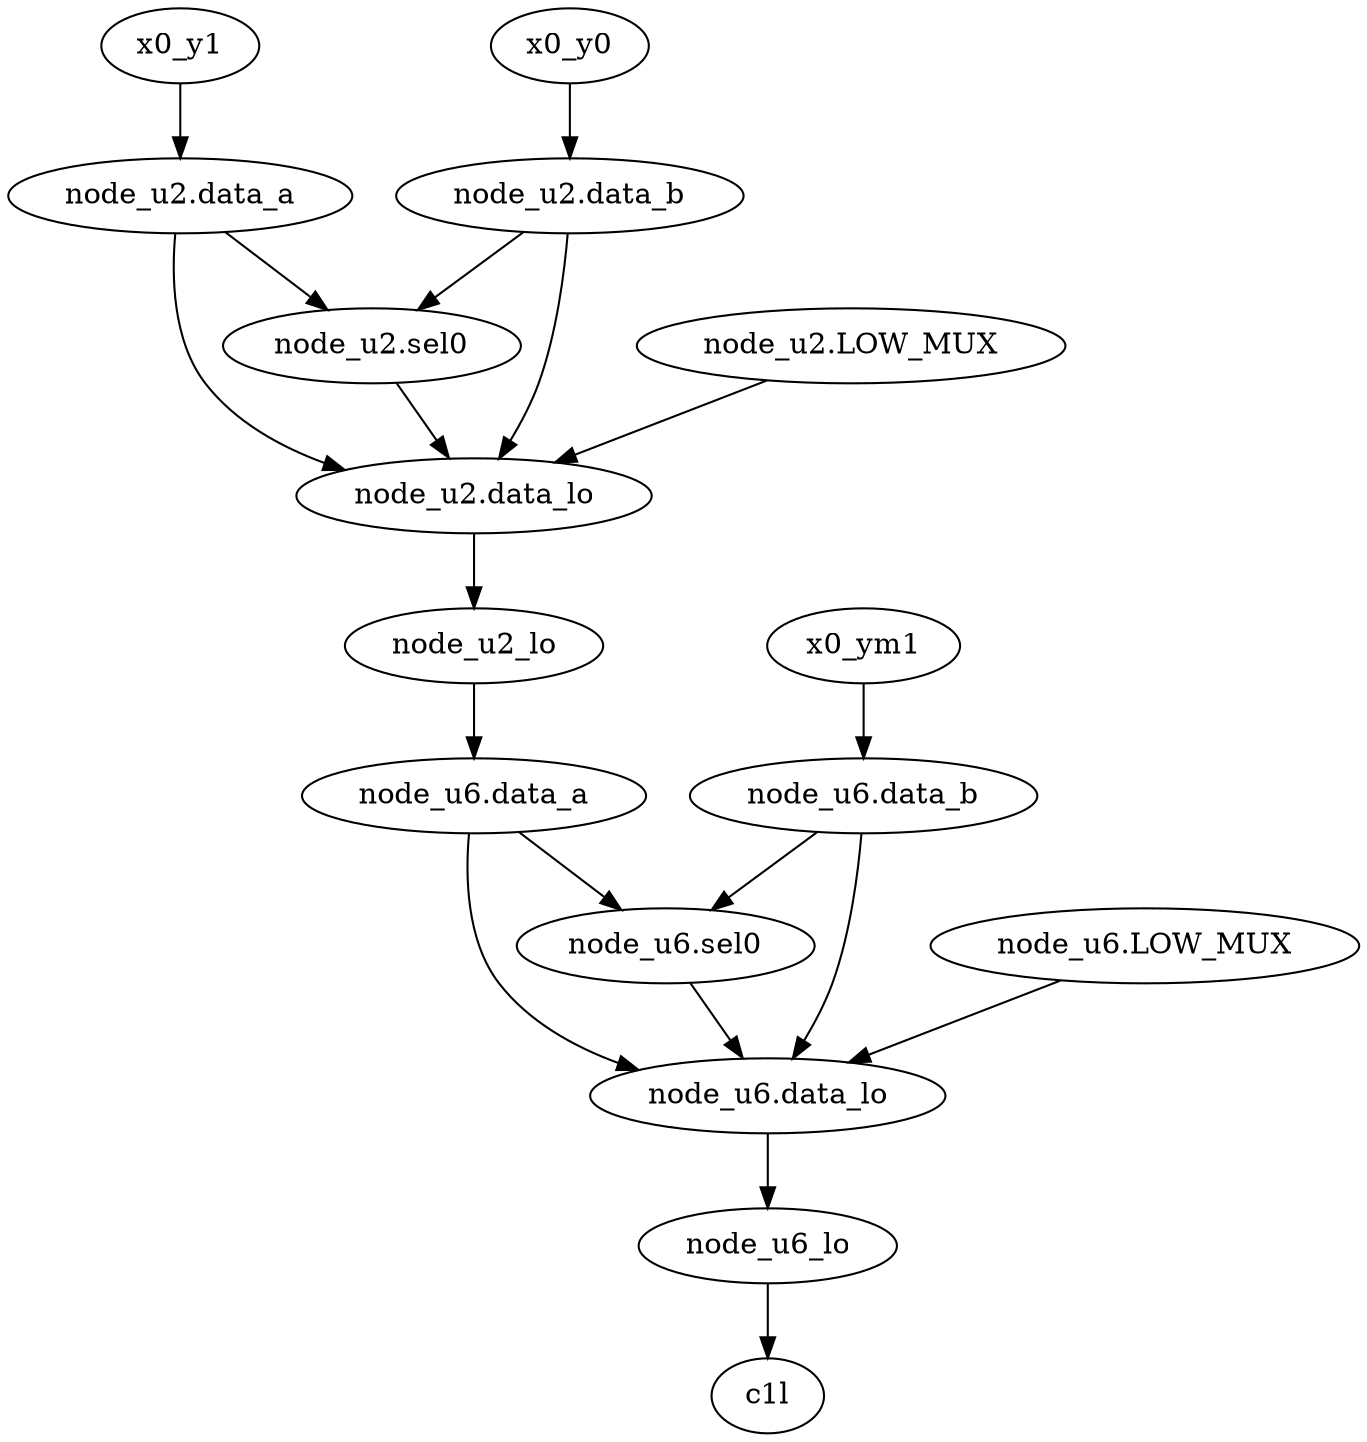 strict digraph "" {
	node_u6_lo	 [complexity=2,
		importance=0.0180933172955,
		rank=0.00904665864774];
	c1l	 [complexity=0,
		importance=0.00882621385921,
		rank=0.0];
	node_u6_lo -> c1l;
	"node_u6.data_b"	 [complexity=5,
		importance=0.191636901261,
		rank=0.0383273802521];
	"node_u6.data_lo"	 [complexity=2,
		importance=0.0282435514168,
		rank=0.0141217757084];
	"node_u6.data_b" -> "node_u6.data_lo";
	"node_u6.sel0"	 [complexity=3,
		importance=0.0926737555011,
		rank=0.0308912518337];
	"node_u6.data_b" -> "node_u6.sel0";
	"node_u6.data_a"	 [complexity=5,
		importance=0.194059965461,
		rank=0.0388119930921];
	"node_u6.data_a" -> "node_u6.data_lo";
	"node_u6.data_a" -> "node_u6.sel0";
	"node_u6.data_lo" -> node_u6_lo;
	x0_y0	 [complexity=8,
		importance=1.30193436195,
		rank=0.162741795244];
	"node_u2.data_b"	 [complexity=8,
		importance=1.29774161361,
		rank=0.162217701701];
	x0_y0 -> "node_u2.data_b";
	x0_y1	 [complexity=8,
		importance=1.30193436195,
		rank=0.162741795244];
	"node_u2.data_a"	 [complexity=8,
		importance=1.29774161361,
		rank=0.162217701701];
	x0_y1 -> "node_u2.data_a";
	"node_u6.sel0" -> "node_u6.data_lo";
	"node_u6.LOW_MUX"	 [complexity=4,
		importance=0.0606798511814,
		rank=0.0151699627953];
	"node_u6.LOW_MUX" -> "node_u6.data_lo";
	"node_u2.LOW_MUX"	 [complexity=7,
		importance=0.429785158206,
		rank=0.0613978797437];
	"node_u2.data_lo"	 [complexity=5,
		importance=0.212796204929,
		rank=0.0425592409858];
	"node_u2.LOW_MUX" -> "node_u2.data_lo";
	node_u2_lo	 [complexity=5,
		importance=0.203100203055,
		rank=0.0406200406111];
	node_u2_lo -> "node_u6.data_a";
	"node_u2.sel0"	 [complexity=6,
		importance=0.645726111674,
		rank=0.107621018612];
	"node_u2.data_b" -> "node_u2.sel0";
	"node_u2.data_b" -> "node_u2.data_lo";
	"node_u2.data_a" -> "node_u2.sel0";
	"node_u2.data_a" -> "node_u2.data_lo";
	"node_u2.sel0" -> "node_u2.data_lo";
	x0_ym1	 [complexity=5,
		importance=0.195829649608,
		rank=0.0391659299217];
	x0_ym1 -> "node_u6.data_b";
	"node_u2.data_lo" -> node_u2_lo;
}
